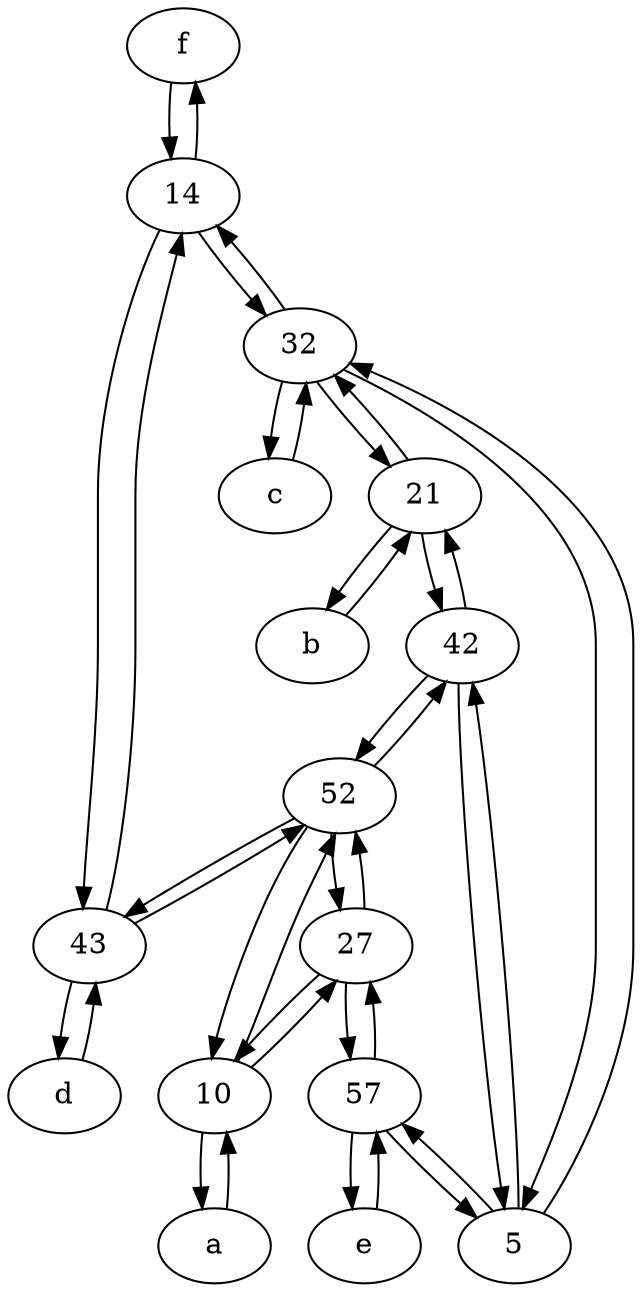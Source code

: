 digraph  {
	f [pos="15,45!"];
	b [pos="50,20!"];
	42;
	c [pos="20,10!"];
	d [pos="20,30!"];
	21;
	43;
	32;
	5;
	a [pos="40,10!"];
	10;
	e [pos="30,50!"];
	27;
	57;
	14;
	52;
	14 -> f;
	32 -> 5;
	5 -> 32;
	57 -> 5;
	32 -> 14;
	52 -> 10;
	c -> 32;
	b -> 21;
	10 -> 27;
	d -> 43;
	14 -> 32;
	42 -> 21;
	10 -> 52;
	32 -> 21;
	5 -> 57;
	21 -> 32;
	43 -> d;
	a -> 10;
	27 -> 57;
	f -> 14;
	42 -> 52;
	21 -> b;
	27 -> 10;
	21 -> 42;
	5 -> 42;
	43 -> 52;
	43 -> 14;
	e -> 57;
	27 -> 52;
	14 -> 43;
	42 -> 5;
	52 -> 42;
	32 -> c;
	52 -> 43;
	57 -> e;
	52 -> 27;
	10 -> a;
	57 -> 27;

	}